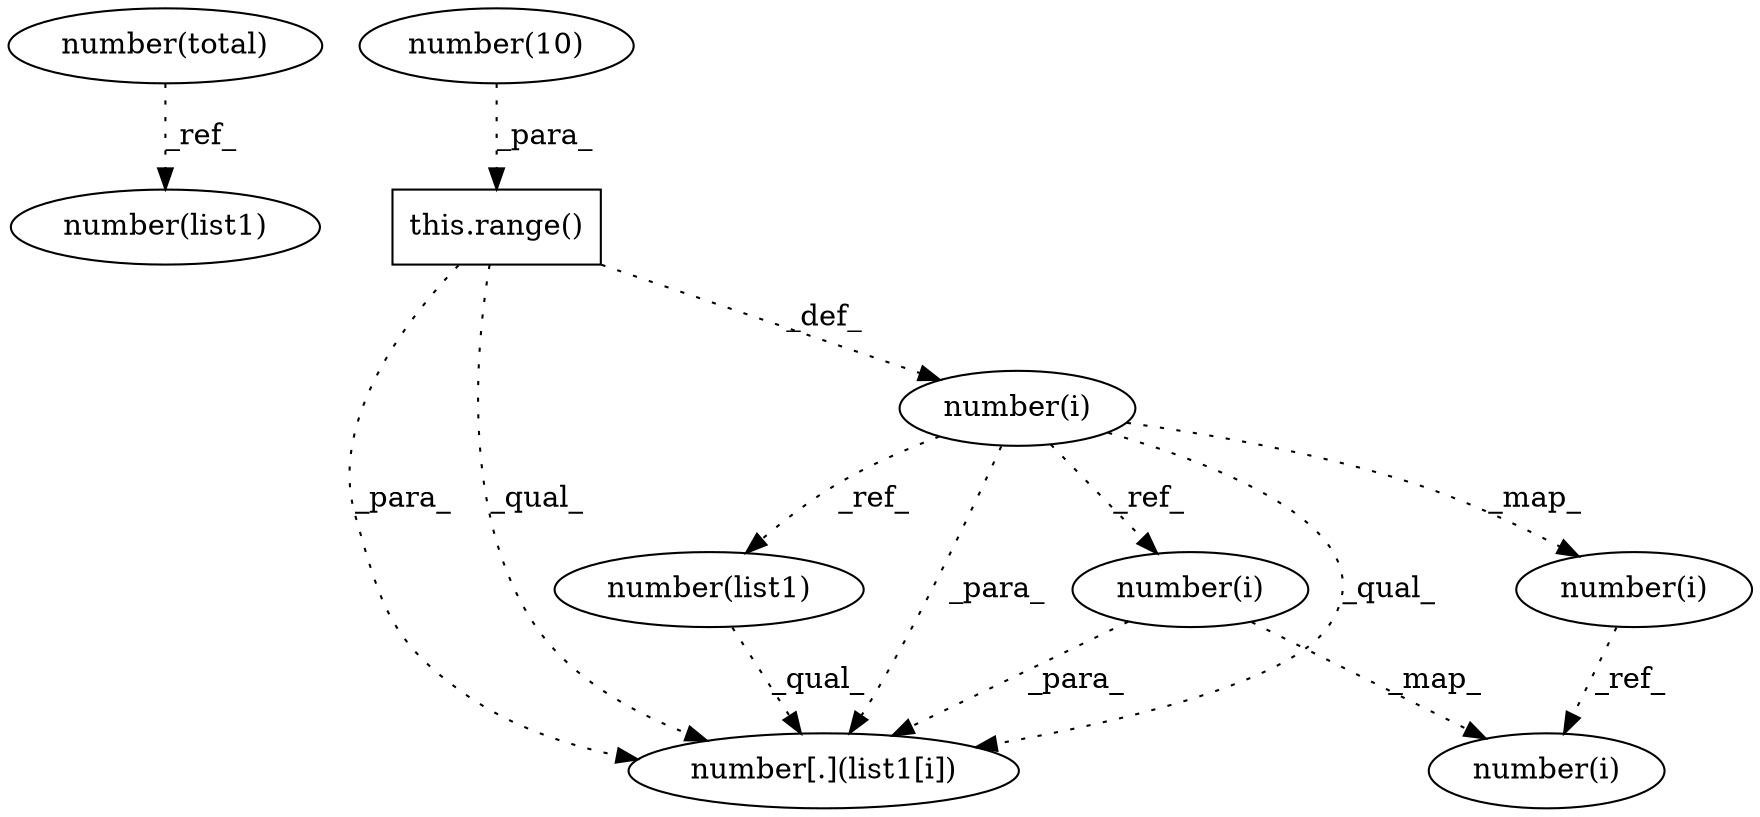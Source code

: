 digraph G {
1 [label="number(total)" shape=ellipse]
2 [label="number(10)" shape=ellipse]
3 [label="this.range()" shape=box]
4 [label="number[.](list1[i])" shape=ellipse]
5 [label="number(list1)" shape=ellipse]
6 [label="number(i)" shape=ellipse]
7 [label="number(i)" shape=ellipse]
8 [label="number(i)" shape=ellipse]
9 [label="number(list1)" shape=ellipse]
10 [label="number(i)" shape=ellipse]
2 -> 3 [label="_para_" style=dotted];
9 -> 4 [label="_qual_" style=dotted];
6 -> 4 [label="_para_" style=dotted];
8 -> 4 [label="_para_" style=dotted];
3 -> 4 [label="_para_" style=dotted];
8 -> 4 [label="_qual_" style=dotted];
3 -> 4 [label="_qual_" style=dotted];
1 -> 5 [label="_ref_" style=dotted];
8 -> 6 [label="_ref_" style=dotted];
8 -> 7 [label="_map_" style=dotted];
3 -> 8 [label="_def_" style=dotted];
8 -> 9 [label="_ref_" style=dotted];
7 -> 10 [label="_ref_" style=dotted];
6 -> 10 [label="_map_" style=dotted];
}